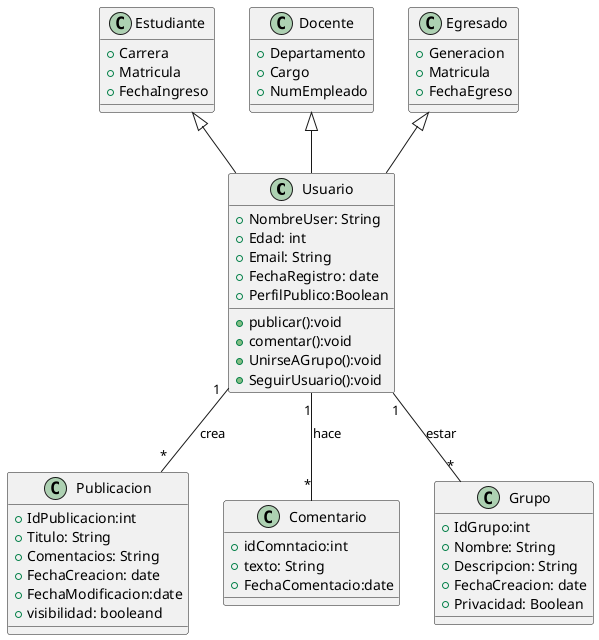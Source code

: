 @startuml
class Usuario extends Estudiante,Docente,Egresado{
    +NombreUser: String
    +Edad: int
    +Email: String
    +FechaRegistro: date
    +PerfilPublico:Boolean
    +publicar():void
    +comentar():void
    +UnirseAGrupo():void
    +SeguirUsuario():void
}

class Estudiante{
    +Carrera
    +Matricula
    +FechaIngreso
}

class Docente{
    +Departamento
    +Cargo
    +NumEmpleado
}

class Egresado{
    +Generacion
    +Matricula
    +FechaEgreso
}
class Publicacion{
    +IdPublicacion:int
    +Titulo: String
    +Comentacios: String
    +FechaCreacion: date
    +FechaModificacion:date
    +visibilidad: booleand
}

class Comentario{
    +idComntacio:int
    +texto: String
    +FechaComentacio:date
}

class Grupo{
    +IdGrupo:int
    +Nombre: String
    +Descripcion: String
    +FechaCreacion: date
    +Privacidad: Boolean

}

Usuario "1"--"*" Publicacion:crea
Usuario "1"--"*" Comentario: hace
Usuario "1"--"*" Grupo:estar


@enduml